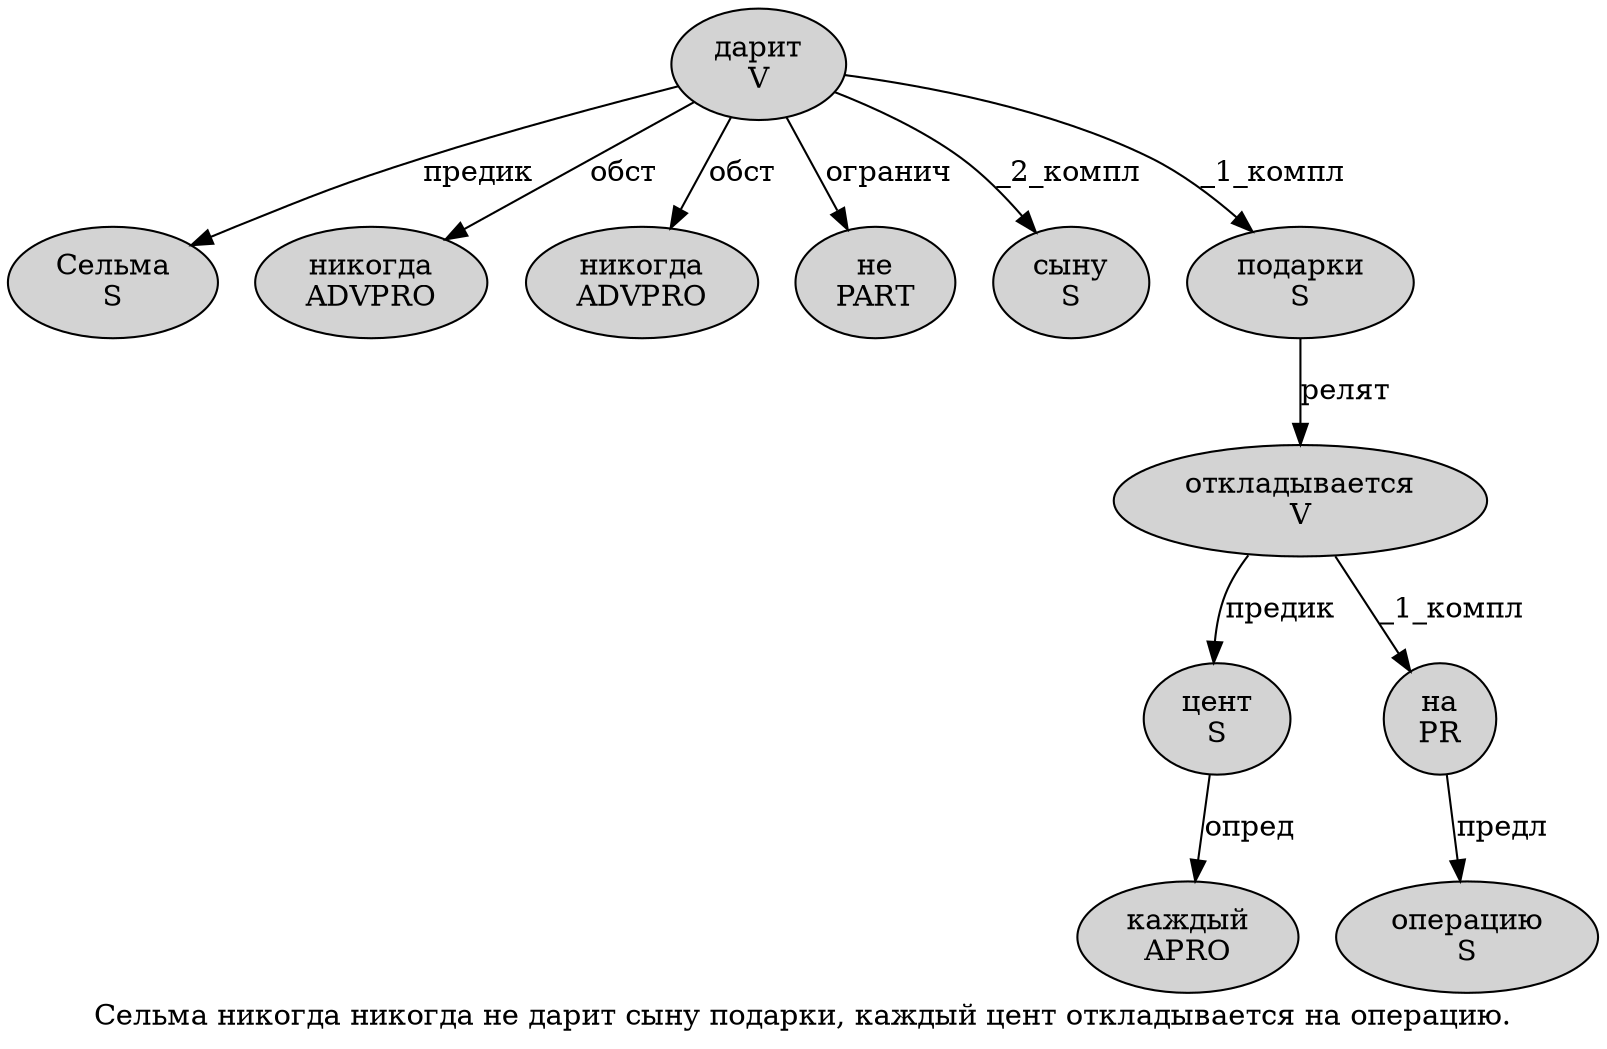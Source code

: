 digraph SENTENCE_234 {
	graph [label="Сельма никогда никогда не дарит сыну подарки, каждый цент откладывается на операцию."]
	node [style=filled]
		0 [label="Сельма
S" color="" fillcolor=lightgray penwidth=1 shape=ellipse]
		1 [label="никогда
ADVPRO" color="" fillcolor=lightgray penwidth=1 shape=ellipse]
		2 [label="никогда
ADVPRO" color="" fillcolor=lightgray penwidth=1 shape=ellipse]
		3 [label="не
PART" color="" fillcolor=lightgray penwidth=1 shape=ellipse]
		4 [label="дарит
V" color="" fillcolor=lightgray penwidth=1 shape=ellipse]
		5 [label="сыну
S" color="" fillcolor=lightgray penwidth=1 shape=ellipse]
		6 [label="подарки
S" color="" fillcolor=lightgray penwidth=1 shape=ellipse]
		8 [label="каждый
APRO" color="" fillcolor=lightgray penwidth=1 shape=ellipse]
		9 [label="цент
S" color="" fillcolor=lightgray penwidth=1 shape=ellipse]
		10 [label="откладывается
V" color="" fillcolor=lightgray penwidth=1 shape=ellipse]
		11 [label="на
PR" color="" fillcolor=lightgray penwidth=1 shape=ellipse]
		12 [label="операцию
S" color="" fillcolor=lightgray penwidth=1 shape=ellipse]
			9 -> 8 [label="опред"]
			4 -> 0 [label="предик"]
			4 -> 1 [label="обст"]
			4 -> 2 [label="обст"]
			4 -> 3 [label="огранич"]
			4 -> 5 [label="_2_компл"]
			4 -> 6 [label="_1_компл"]
			10 -> 9 [label="предик"]
			10 -> 11 [label="_1_компл"]
			11 -> 12 [label="предл"]
			6 -> 10 [label="релят"]
}